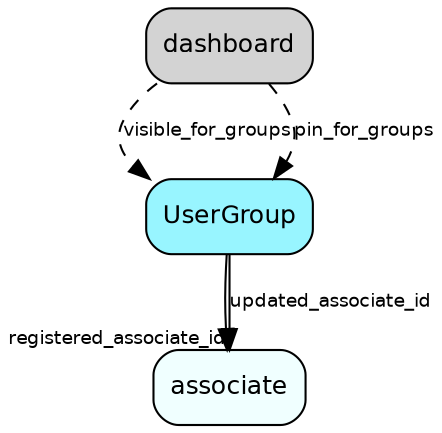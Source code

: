 digraph UserGroup  {
node [shape = box style="rounded, filled" fontname = "Helvetica" fontsize = "12" ]
edge [fontname = "Helvetica" fontsize = "9"]

UserGroup[fillcolor = "cadetblue1"]
associate[fillcolor = "azure1"]
UserGroup -> associate [headlabel = "registered_associate_id"]
UserGroup -> associate [label = "updated_associate_id"]
dashboard -> UserGroup [label = "visible_for_groups" style="dashed"]
dashboard -> UserGroup [label = "pin_for_groups" style="dashed"]
}
